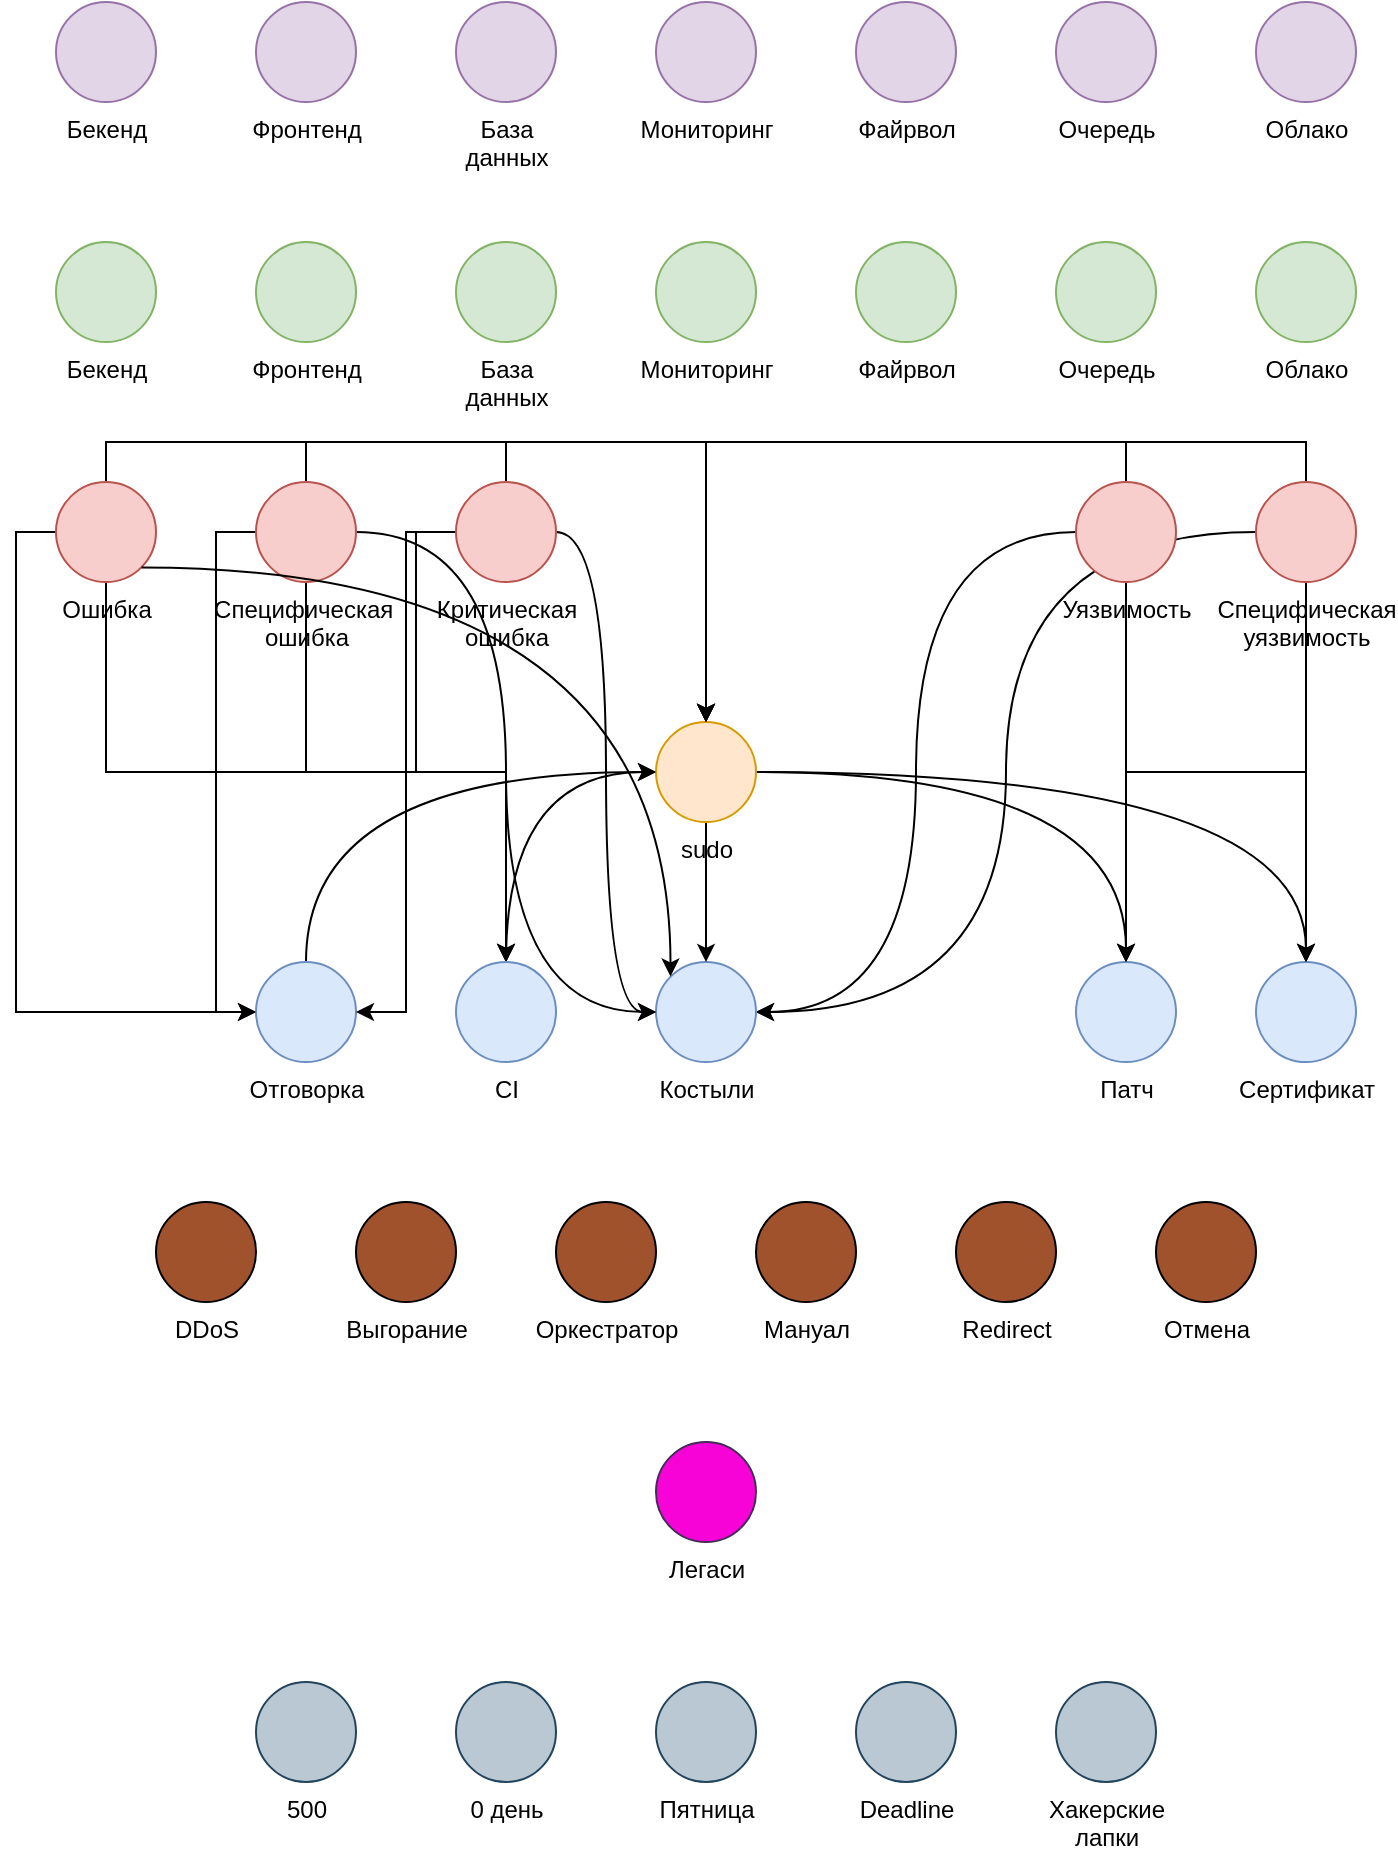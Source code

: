 <mxfile version="24.4.13" type="github">
  <diagram name="Page-1" id="2a216829-ef6e-dabb-86c1-c78162f3ba2b">
    <mxGraphModel dx="852" dy="584" grid="1" gridSize="10" guides="1" tooltips="1" connect="1" arrows="1" fold="1" page="1" pageScale="1" pageWidth="850" pageHeight="1100" background="none" math="0" shadow="0">
      <root>
        <mxCell id="0" />
        <mxCell id="1" parent="0" />
        <mxCell id="75ba1CMOg3PrHAO8wLKx-22" style="edgeStyle=orthogonalEdgeStyle;rounded=0;orthogonalLoop=1;jettySize=auto;html=1;exitX=0;exitY=0.5;exitDx=0;exitDy=0;entryX=0;entryY=0.5;entryDx=0;entryDy=0;" edge="1" parent="1" source="7a84cebc1def654-1" target="9monrO0C9HARq5Gm0Uuh-5">
          <mxGeometry relative="1" as="geometry" />
        </mxCell>
        <mxCell id="75ba1CMOg3PrHAO8wLKx-27" style="edgeStyle=orthogonalEdgeStyle;rounded=0;orthogonalLoop=1;jettySize=auto;html=1;exitX=0.5;exitY=1;exitDx=0;exitDy=0;entryX=0.5;entryY=0;entryDx=0;entryDy=0;" edge="1" parent="1" source="7a84cebc1def654-1" target="9monrO0C9HARq5Gm0Uuh-6">
          <mxGeometry relative="1" as="geometry" />
        </mxCell>
        <mxCell id="75ba1CMOg3PrHAO8wLKx-33" style="edgeStyle=orthogonalEdgeStyle;rounded=0;orthogonalLoop=1;jettySize=auto;html=1;exitX=0.5;exitY=0;exitDx=0;exitDy=0;entryX=0.5;entryY=0;entryDx=0;entryDy=0;" edge="1" parent="1" source="7a84cebc1def654-1" target="9monrO0C9HARq5Gm0Uuh-25">
          <mxGeometry relative="1" as="geometry" />
        </mxCell>
        <mxCell id="7a84cebc1def654-1" value="Ошибка" style="shape=mxgraph.bpmn.shape;html=1;verticalLabelPosition=bottom;labelBackgroundColor=none;verticalAlign=top;perimeter=ellipsePerimeter;outline=standard;symbol=general;fillColor=#f8cecc;strokeColor=#b85450;" parent="1" vertex="1">
          <mxGeometry x="100" y="400" width="50" height="50" as="geometry" />
        </mxCell>
        <mxCell id="75ba1CMOg3PrHAO8wLKx-6" style="edgeStyle=orthogonalEdgeStyle;rounded=0;orthogonalLoop=1;jettySize=auto;html=1;exitX=0;exitY=0.5;exitDx=0;exitDy=0;entryX=1;entryY=0.5;entryDx=0;entryDy=0;curved=1;labelBackgroundColor=none;" edge="1" parent="1" source="9monrO0C9HARq5Gm0Uuh-1" target="9monrO0C9HARq5Gm0Uuh-8">
          <mxGeometry relative="1" as="geometry" />
        </mxCell>
        <mxCell id="75ba1CMOg3PrHAO8wLKx-17" style="edgeStyle=orthogonalEdgeStyle;rounded=0;orthogonalLoop=1;jettySize=auto;html=1;exitX=0.5;exitY=1;exitDx=0;exitDy=0;entryX=0.5;entryY=0;entryDx=0;entryDy=0;" edge="1" parent="1" source="9monrO0C9HARq5Gm0Uuh-4" target="9monrO0C9HARq5Gm0Uuh-9">
          <mxGeometry relative="1" as="geometry" />
        </mxCell>
        <mxCell id="75ba1CMOg3PrHAO8wLKx-19" style="edgeStyle=orthogonalEdgeStyle;rounded=0;orthogonalLoop=1;jettySize=auto;html=1;exitX=0.5;exitY=1;exitDx=0;exitDy=0;entryX=0.5;entryY=0;entryDx=0;entryDy=0;" edge="1" parent="1" source="9monrO0C9HARq5Gm0Uuh-4" target="9monrO0C9HARq5Gm0Uuh-7">
          <mxGeometry relative="1" as="geometry" />
        </mxCell>
        <mxCell id="75ba1CMOg3PrHAO8wLKx-36" style="edgeStyle=orthogonalEdgeStyle;rounded=0;orthogonalLoop=1;jettySize=auto;html=1;exitX=0.5;exitY=0;exitDx=0;exitDy=0;entryX=0.5;entryY=0;entryDx=0;entryDy=0;" edge="1" parent="1" source="9monrO0C9HARq5Gm0Uuh-4" target="9monrO0C9HARq5Gm0Uuh-25">
          <mxGeometry relative="1" as="geometry" />
        </mxCell>
        <mxCell id="75ba1CMOg3PrHAO8wLKx-41" style="edgeStyle=orthogonalEdgeStyle;rounded=0;orthogonalLoop=1;jettySize=auto;html=1;exitX=0;exitY=0.5;exitDx=0;exitDy=0;entryX=1;entryY=0.5;entryDx=0;entryDy=0;curved=1;" edge="1" parent="1" source="9monrO0C9HARq5Gm0Uuh-4" target="9monrO0C9HARq5Gm0Uuh-8">
          <mxGeometry relative="1" as="geometry" />
        </mxCell>
        <mxCell id="9monrO0C9HARq5Gm0Uuh-4" value="Специфическая &lt;br&gt;уязвимость" style="shape=mxgraph.bpmn.shape;html=1;verticalLabelPosition=bottom;labelBackgroundColor=none;verticalAlign=top;perimeter=ellipsePerimeter;outline=standard;symbol=general;fillColor=#f8cecc;strokeColor=#b85450;" parent="1" vertex="1">
          <mxGeometry x="700" y="400" width="50" height="50" as="geometry" />
        </mxCell>
        <mxCell id="75ba1CMOg3PrHAO8wLKx-39" style="edgeStyle=orthogonalEdgeStyle;rounded=0;orthogonalLoop=1;jettySize=auto;html=1;exitX=0.5;exitY=0;exitDx=0;exitDy=0;entryX=0;entryY=0.5;entryDx=0;entryDy=0;curved=1;" edge="1" parent="1" source="9monrO0C9HARq5Gm0Uuh-5" target="9monrO0C9HARq5Gm0Uuh-25">
          <mxGeometry relative="1" as="geometry" />
        </mxCell>
        <mxCell id="9monrO0C9HARq5Gm0Uuh-5" value="Отговорка" style="shape=mxgraph.bpmn.shape;html=1;verticalLabelPosition=bottom;labelBackgroundColor=none;verticalAlign=top;perimeter=ellipsePerimeter;outline=standard;symbol=general;fillColor=#dae8fc;strokeColor=#6c8ebf;" parent="1" vertex="1">
          <mxGeometry x="200" y="640" width="50" height="50" as="geometry" />
        </mxCell>
        <mxCell id="9monrO0C9HARq5Gm0Uuh-7" value="Патч" style="shape=mxgraph.bpmn.shape;html=1;verticalLabelPosition=bottom;labelBackgroundColor=none;verticalAlign=top;perimeter=ellipsePerimeter;outline=standard;symbol=general;fillColor=#dae8fc;strokeColor=#6c8ebf;" parent="1" vertex="1">
          <mxGeometry x="610" y="640" width="50" height="50" as="geometry" />
        </mxCell>
        <mxCell id="9monrO0C9HARq5Gm0Uuh-8" value="Костыли" style="shape=mxgraph.bpmn.shape;html=1;verticalLabelPosition=bottom;labelBackgroundColor=none;verticalAlign=top;perimeter=ellipsePerimeter;outline=standard;symbol=general;fillColor=#dae8fc;strokeColor=#6c8ebf;" parent="1" vertex="1">
          <mxGeometry x="400" y="640" width="50" height="50" as="geometry" />
        </mxCell>
        <mxCell id="9monrO0C9HARq5Gm0Uuh-9" value="Сертификат" style="shape=mxgraph.bpmn.shape;html=1;verticalLabelPosition=bottom;labelBackgroundColor=none;verticalAlign=top;perimeter=ellipsePerimeter;outline=standard;symbol=general;fillColor=#dae8fc;strokeColor=#6c8ebf;" parent="1" vertex="1">
          <mxGeometry x="700" y="640" width="50" height="50" as="geometry" />
        </mxCell>
        <mxCell id="9monrO0C9HARq5Gm0Uuh-10" value="&lt;div&gt;Бекенд&lt;/div&gt;" style="shape=mxgraph.bpmn.shape;html=1;verticalLabelPosition=bottom;labelBackgroundColor=none;verticalAlign=top;perimeter=ellipsePerimeter;outline=standard;symbol=general;fillColor=#e1d5e7;strokeColor=#9673a6;" parent="1" vertex="1">
          <mxGeometry x="100" y="160" width="50" height="50" as="geometry" />
        </mxCell>
        <mxCell id="9monrO0C9HARq5Gm0Uuh-11" value="Мониторинг" style="shape=mxgraph.bpmn.shape;html=1;verticalLabelPosition=bottom;labelBackgroundColor=none;verticalAlign=top;perimeter=ellipsePerimeter;outline=standard;symbol=general;fillColor=#e1d5e7;strokeColor=#9673a6;" parent="1" vertex="1">
          <mxGeometry x="400" y="160" width="50" height="50" as="geometry" />
        </mxCell>
        <mxCell id="9monrO0C9HARq5Gm0Uuh-12" value="&lt;div&gt;Фронтенд&lt;/div&gt;" style="shape=mxgraph.bpmn.shape;html=1;verticalLabelPosition=bottom;labelBackgroundColor=none;verticalAlign=top;perimeter=ellipsePerimeter;outline=standard;symbol=general;fillColor=#e1d5e7;strokeColor=#9673a6;" parent="1" vertex="1">
          <mxGeometry x="200" y="160" width="50" height="50" as="geometry" />
        </mxCell>
        <mxCell id="9monrO0C9HARq5Gm0Uuh-13" value="База &lt;br&gt;данных" style="shape=mxgraph.bpmn.shape;html=1;verticalLabelPosition=bottom;labelBackgroundColor=none;verticalAlign=top;perimeter=ellipsePerimeter;outline=standard;symbol=general;fillColor=#e1d5e7;strokeColor=#9673a6;" parent="1" vertex="1">
          <mxGeometry x="300" y="160" width="50" height="50" as="geometry" />
        </mxCell>
        <mxCell id="9monrO0C9HARq5Gm0Uuh-14" value="Файрвол" style="shape=mxgraph.bpmn.shape;html=1;verticalLabelPosition=bottom;labelBackgroundColor=none;verticalAlign=top;perimeter=ellipsePerimeter;outline=standard;symbol=general;fillColor=#e1d5e7;strokeColor=#9673a6;" parent="1" vertex="1">
          <mxGeometry x="500" y="160" width="50" height="50" as="geometry" />
        </mxCell>
        <mxCell id="9monrO0C9HARq5Gm0Uuh-16" value="Очередь" style="shape=mxgraph.bpmn.shape;html=1;verticalLabelPosition=bottom;labelBackgroundColor=none;verticalAlign=top;perimeter=ellipsePerimeter;outline=standard;symbol=general;fillColor=#e1d5e7;strokeColor=#9673a6;" parent="1" vertex="1">
          <mxGeometry x="600" y="160" width="50" height="50" as="geometry" />
        </mxCell>
        <mxCell id="9monrO0C9HARq5Gm0Uuh-17" value="Облако" style="shape=mxgraph.bpmn.shape;html=1;verticalLabelPosition=bottom;labelBackgroundColor=none;verticalAlign=top;perimeter=ellipsePerimeter;outline=standard;symbol=general;fillColor=#e1d5e7;strokeColor=#9673a6;" parent="1" vertex="1">
          <mxGeometry x="700" y="160" width="50" height="50" as="geometry" />
        </mxCell>
        <mxCell id="9monrO0C9HARq5Gm0Uuh-18" value="&lt;div&gt;Бекенд&lt;/div&gt;" style="shape=mxgraph.bpmn.shape;html=1;verticalLabelPosition=bottom;labelBackgroundColor=none;verticalAlign=top;perimeter=ellipsePerimeter;outline=standard;symbol=general;fillColor=#d5e8d4;strokeColor=#82b366;" parent="1" vertex="1">
          <mxGeometry x="100" y="280" width="50" height="50" as="geometry" />
        </mxCell>
        <mxCell id="9monrO0C9HARq5Gm0Uuh-19" value="Мониторинг" style="shape=mxgraph.bpmn.shape;html=1;verticalLabelPosition=bottom;labelBackgroundColor=none;verticalAlign=top;perimeter=ellipsePerimeter;outline=standard;symbol=general;fillColor=#d5e8d4;strokeColor=#82b366;" parent="1" vertex="1">
          <mxGeometry x="400" y="280" width="50" height="50" as="geometry" />
        </mxCell>
        <mxCell id="9monrO0C9HARq5Gm0Uuh-20" value="&lt;div&gt;Фронтенд&lt;/div&gt;" style="shape=mxgraph.bpmn.shape;html=1;verticalLabelPosition=bottom;labelBackgroundColor=none;verticalAlign=top;perimeter=ellipsePerimeter;outline=standard;symbol=general;fillColor=#d5e8d4;strokeColor=#82b366;" parent="1" vertex="1">
          <mxGeometry x="200" y="280" width="50" height="50" as="geometry" />
        </mxCell>
        <mxCell id="9monrO0C9HARq5Gm0Uuh-21" value="База &lt;br&gt;данных" style="shape=mxgraph.bpmn.shape;html=1;verticalLabelPosition=bottom;labelBackgroundColor=none;verticalAlign=top;perimeter=ellipsePerimeter;outline=standard;symbol=general;fillColor=#d5e8d4;strokeColor=#82b366;" parent="1" vertex="1">
          <mxGeometry x="300" y="280" width="50" height="50" as="geometry" />
        </mxCell>
        <mxCell id="9monrO0C9HARq5Gm0Uuh-22" value="Файрвол" style="shape=mxgraph.bpmn.shape;html=1;verticalLabelPosition=bottom;labelBackgroundColor=none;verticalAlign=top;perimeter=ellipsePerimeter;outline=standard;symbol=general;fillColor=#d5e8d4;strokeColor=#82b366;" parent="1" vertex="1">
          <mxGeometry x="500" y="280" width="50" height="50" as="geometry" />
        </mxCell>
        <mxCell id="9monrO0C9HARq5Gm0Uuh-23" value="Очередь" style="shape=mxgraph.bpmn.shape;html=1;verticalLabelPosition=bottom;labelBackgroundColor=none;verticalAlign=top;perimeter=ellipsePerimeter;outline=standard;symbol=general;fillColor=#d5e8d4;strokeColor=#82b366;" parent="1" vertex="1">
          <mxGeometry x="600" y="280" width="50" height="50" as="geometry" />
        </mxCell>
        <mxCell id="9monrO0C9HARq5Gm0Uuh-24" value="Облако" style="shape=mxgraph.bpmn.shape;html=1;verticalLabelPosition=bottom;labelBackgroundColor=none;verticalAlign=top;perimeter=ellipsePerimeter;outline=standard;symbol=general;fillColor=#d5e8d4;strokeColor=#82b366;" parent="1" vertex="1">
          <mxGeometry x="700" y="280" width="50" height="50" as="geometry" />
        </mxCell>
        <mxCell id="9monrO0C9HARq5Gm0Uuh-42" style="edgeStyle=orthogonalEdgeStyle;rounded=0;orthogonalLoop=1;jettySize=auto;html=1;exitX=0.5;exitY=1;exitDx=0;exitDy=0;entryX=0.5;entryY=0;entryDx=0;entryDy=0;curved=1;labelBackgroundColor=none;" parent="1" source="9monrO0C9HARq5Gm0Uuh-25" target="9monrO0C9HARq5Gm0Uuh-8" edge="1">
          <mxGeometry relative="1" as="geometry" />
        </mxCell>
        <mxCell id="75ba1CMOg3PrHAO8wLKx-42" style="edgeStyle=orthogonalEdgeStyle;rounded=0;orthogonalLoop=1;jettySize=auto;html=1;exitX=1;exitY=0.5;exitDx=0;exitDy=0;entryX=0.5;entryY=0;entryDx=0;entryDy=0;curved=1;" edge="1" parent="1" source="9monrO0C9HARq5Gm0Uuh-25" target="9monrO0C9HARq5Gm0Uuh-7">
          <mxGeometry relative="1" as="geometry" />
        </mxCell>
        <mxCell id="75ba1CMOg3PrHAO8wLKx-43" style="edgeStyle=orthogonalEdgeStyle;rounded=0;orthogonalLoop=1;jettySize=auto;html=1;exitX=1;exitY=0.5;exitDx=0;exitDy=0;entryX=0.5;entryY=0;entryDx=0;entryDy=0;curved=1;" edge="1" parent="1" source="9monrO0C9HARq5Gm0Uuh-25" target="9monrO0C9HARq5Gm0Uuh-9">
          <mxGeometry relative="1" as="geometry" />
        </mxCell>
        <mxCell id="9monrO0C9HARq5Gm0Uuh-25" value="sudo" style="shape=mxgraph.bpmn.shape;html=1;verticalLabelPosition=bottom;labelBackgroundColor=none;verticalAlign=top;perimeter=ellipsePerimeter;outline=standard;symbol=general;fillColor=#ffe6cc;strokeColor=#d79b00;" parent="1" vertex="1">
          <mxGeometry x="400" y="520" width="50" height="50" as="geometry" />
        </mxCell>
        <mxCell id="9monrO0C9HARq5Gm0Uuh-26" value="DDoS" style="shape=mxgraph.bpmn.shape;html=1;verticalLabelPosition=bottom;labelBackgroundColor=none;verticalAlign=top;perimeter=ellipsePerimeter;outline=standard;symbol=general;fillColor=#a0522d;strokeColor=default;fontColor=#000000;" parent="1" vertex="1">
          <mxGeometry x="150" y="760" width="50" height="50" as="geometry" />
        </mxCell>
        <mxCell id="9monrO0C9HARq5Gm0Uuh-27" value="Мануал" style="shape=mxgraph.bpmn.shape;html=1;verticalLabelPosition=bottom;labelBackgroundColor=none;verticalAlign=top;perimeter=ellipsePerimeter;outline=standard;symbol=general;fillColor=#a0522d;strokeColor=default;fontColor=#000000;" parent="1" vertex="1">
          <mxGeometry x="450" y="760" width="50" height="50" as="geometry" />
        </mxCell>
        <mxCell id="9monrO0C9HARq5Gm0Uuh-28" value="Выгорание" style="shape=mxgraph.bpmn.shape;html=1;verticalLabelPosition=bottom;labelBackgroundColor=none;verticalAlign=top;perimeter=ellipsePerimeter;outline=standard;symbol=general;fillColor=#a0522d;strokeColor=default;fontColor=#000000;" parent="1" vertex="1">
          <mxGeometry x="250" y="760" width="50" height="50" as="geometry" />
        </mxCell>
        <mxCell id="9monrO0C9HARq5Gm0Uuh-29" value="Оркестратор" style="shape=mxgraph.bpmn.shape;html=1;verticalLabelPosition=bottom;labelBackgroundColor=none;verticalAlign=top;perimeter=ellipsePerimeter;outline=standard;symbol=general;fillColor=#a0522d;strokeColor=default;fontColor=#000000;" parent="1" vertex="1">
          <mxGeometry x="350" y="760" width="50" height="50" as="geometry" />
        </mxCell>
        <mxCell id="9monrO0C9HARq5Gm0Uuh-30" value="Redirect" style="shape=mxgraph.bpmn.shape;html=1;verticalLabelPosition=bottom;labelBackgroundColor=none;verticalAlign=top;perimeter=ellipsePerimeter;outline=standard;symbol=general;fillColor=#a0522d;strokeColor=default;fontColor=#000000;" parent="1" vertex="1">
          <mxGeometry x="550" y="760" width="50" height="50" as="geometry" />
        </mxCell>
        <mxCell id="9monrO0C9HARq5Gm0Uuh-33" value="Отмена" style="shape=mxgraph.bpmn.shape;html=1;verticalLabelPosition=bottom;labelBackgroundColor=none;verticalAlign=top;perimeter=ellipsePerimeter;outline=standard;symbol=general;fillColor=#a0522d;strokeColor=default;fontColor=#000000;" parent="1" vertex="1">
          <mxGeometry x="650" y="760" width="50" height="50" as="geometry" />
        </mxCell>
        <mxCell id="9monrO0C9HARq5Gm0Uuh-34" value="Легаси" style="shape=mxgraph.bpmn.shape;html=1;verticalLabelPosition=bottom;labelBackgroundColor=none;verticalAlign=top;perimeter=ellipsePerimeter;outline=standard;symbol=general;fillColor=#F702D7;strokeColor=#432D57;fontColor=#000000;" parent="1" vertex="1">
          <mxGeometry x="400" y="880" width="50" height="50" as="geometry" />
        </mxCell>
        <mxCell id="9monrO0C9HARq5Gm0Uuh-35" value="500" style="shape=mxgraph.bpmn.shape;html=1;verticalLabelPosition=bottom;labelBackgroundColor=none;verticalAlign=top;perimeter=ellipsePerimeter;outline=standard;symbol=general;fillColor=#bac8d3;strokeColor=#23445d;" parent="1" vertex="1">
          <mxGeometry x="200" y="1000" width="50" height="50" as="geometry" />
        </mxCell>
        <mxCell id="9monrO0C9HARq5Gm0Uuh-36" value="Deadline" style="shape=mxgraph.bpmn.shape;html=1;verticalLabelPosition=bottom;labelBackgroundColor=none;verticalAlign=top;perimeter=ellipsePerimeter;outline=standard;symbol=general;fillColor=#bac8d3;strokeColor=#23445d;" parent="1" vertex="1">
          <mxGeometry x="500" y="1000" width="50" height="50" as="geometry" />
        </mxCell>
        <mxCell id="9monrO0C9HARq5Gm0Uuh-37" value="0 день" style="shape=mxgraph.bpmn.shape;html=1;verticalLabelPosition=bottom;labelBackgroundColor=none;verticalAlign=top;perimeter=ellipsePerimeter;outline=standard;symbol=general;fillColor=#bac8d3;strokeColor=#23445d;" parent="1" vertex="1">
          <mxGeometry x="300" y="1000" width="50" height="50" as="geometry" />
        </mxCell>
        <mxCell id="9monrO0C9HARq5Gm0Uuh-38" value="Пятница" style="shape=mxgraph.bpmn.shape;html=1;verticalLabelPosition=bottom;labelBackgroundColor=none;verticalAlign=top;perimeter=ellipsePerimeter;outline=standard;symbol=general;fillColor=#bac8d3;strokeColor=#23445d;" parent="1" vertex="1">
          <mxGeometry x="400" y="1000" width="50" height="50" as="geometry" />
        </mxCell>
        <mxCell id="9monrO0C9HARq5Gm0Uuh-39" value="Хакерские &lt;br&gt;лапки" style="shape=mxgraph.bpmn.shape;html=1;verticalLabelPosition=bottom;labelBackgroundColor=none;verticalAlign=top;perimeter=ellipsePerimeter;outline=standard;symbol=general;fillColor=#bac8d3;strokeColor=#23445d;" parent="1" vertex="1">
          <mxGeometry x="600" y="1000" width="50" height="50" as="geometry" />
        </mxCell>
        <mxCell id="75ba1CMOg3PrHAO8wLKx-16" style="edgeStyle=orthogonalEdgeStyle;rounded=0;orthogonalLoop=1;jettySize=auto;html=1;exitX=0.5;exitY=1;exitDx=0;exitDy=0;" edge="1" parent="1" source="9monrO0C9HARq5Gm0Uuh-1" target="9monrO0C9HARq5Gm0Uuh-7">
          <mxGeometry relative="1" as="geometry" />
        </mxCell>
        <mxCell id="75ba1CMOg3PrHAO8wLKx-18" style="edgeStyle=orthogonalEdgeStyle;rounded=0;orthogonalLoop=1;jettySize=auto;html=1;exitX=0.5;exitY=1;exitDx=0;exitDy=0;" edge="1" parent="1" source="9monrO0C9HARq5Gm0Uuh-1" target="9monrO0C9HARq5Gm0Uuh-9">
          <mxGeometry relative="1" as="geometry" />
        </mxCell>
        <mxCell id="75ba1CMOg3PrHAO8wLKx-34" style="edgeStyle=orthogonalEdgeStyle;rounded=0;orthogonalLoop=1;jettySize=auto;html=1;exitX=0.5;exitY=0;exitDx=0;exitDy=0;entryX=0.5;entryY=0;entryDx=0;entryDy=0;" edge="1" parent="1" source="9monrO0C9HARq5Gm0Uuh-1" target="9monrO0C9HARq5Gm0Uuh-25">
          <mxGeometry relative="1" as="geometry" />
        </mxCell>
        <mxCell id="9monrO0C9HARq5Gm0Uuh-1" value="Уязвимость" style="shape=mxgraph.bpmn.shape;html=1;verticalLabelPosition=bottom;labelBackgroundColor=none;verticalAlign=top;perimeter=ellipsePerimeter;outline=standard;symbol=general;fillColor=#f8cecc;strokeColor=#b85450;" parent="1" vertex="1">
          <mxGeometry x="610" y="400" width="50" height="50" as="geometry" />
        </mxCell>
        <mxCell id="75ba1CMOg3PrHAO8wLKx-24" style="edgeStyle=orthogonalEdgeStyle;rounded=0;orthogonalLoop=1;jettySize=auto;html=1;exitX=0;exitY=0.5;exitDx=0;exitDy=0;entryX=0;entryY=0.5;entryDx=0;entryDy=0;" edge="1" parent="1" source="9monrO0C9HARq5Gm0Uuh-2" target="9monrO0C9HARq5Gm0Uuh-5">
          <mxGeometry relative="1" as="geometry" />
        </mxCell>
        <mxCell id="75ba1CMOg3PrHAO8wLKx-28" style="edgeStyle=orthogonalEdgeStyle;rounded=0;orthogonalLoop=1;jettySize=auto;html=1;exitX=0.5;exitY=1;exitDx=0;exitDy=0;entryX=0.5;entryY=0;entryDx=0;entryDy=0;" edge="1" parent="1" source="9monrO0C9HARq5Gm0Uuh-2" target="9monrO0C9HARq5Gm0Uuh-6">
          <mxGeometry relative="1" as="geometry" />
        </mxCell>
        <mxCell id="75ba1CMOg3PrHAO8wLKx-32" style="edgeStyle=orthogonalEdgeStyle;rounded=0;orthogonalLoop=1;jettySize=auto;html=1;exitX=0.5;exitY=0;exitDx=0;exitDy=0;entryX=0.5;entryY=0;entryDx=0;entryDy=0;" edge="1" parent="1" source="9monrO0C9HARq5Gm0Uuh-2" target="9monrO0C9HARq5Gm0Uuh-25">
          <mxGeometry relative="1" as="geometry" />
        </mxCell>
        <mxCell id="75ba1CMOg3PrHAO8wLKx-45" style="edgeStyle=orthogonalEdgeStyle;rounded=0;orthogonalLoop=1;jettySize=auto;html=1;exitX=1;exitY=0.5;exitDx=0;exitDy=0;entryX=0;entryY=0.5;entryDx=0;entryDy=0;curved=1;" edge="1" parent="1" source="9monrO0C9HARq5Gm0Uuh-2" target="9monrO0C9HARq5Gm0Uuh-8">
          <mxGeometry relative="1" as="geometry" />
        </mxCell>
        <mxCell id="9monrO0C9HARq5Gm0Uuh-2" value="&lt;div&gt;Специфическая&amp;nbsp;&lt;/div&gt;&lt;div&gt;ошибка&lt;/div&gt;" style="shape=mxgraph.bpmn.shape;html=1;verticalLabelPosition=bottom;labelBackgroundColor=none;verticalAlign=top;perimeter=ellipsePerimeter;outline=standard;symbol=general;fillColor=#f8cecc;strokeColor=#b85450;" parent="1" vertex="1">
          <mxGeometry x="200" y="400" width="50" height="50" as="geometry" />
        </mxCell>
        <mxCell id="75ba1CMOg3PrHAO8wLKx-25" style="edgeStyle=orthogonalEdgeStyle;rounded=0;orthogonalLoop=1;jettySize=auto;html=1;exitX=0;exitY=0.5;exitDx=0;exitDy=0;entryX=1;entryY=0.5;entryDx=0;entryDy=0;" edge="1" parent="1" source="9monrO0C9HARq5Gm0Uuh-3" target="9monrO0C9HARq5Gm0Uuh-5">
          <mxGeometry relative="1" as="geometry" />
        </mxCell>
        <mxCell id="75ba1CMOg3PrHAO8wLKx-29" style="edgeStyle=orthogonalEdgeStyle;rounded=0;orthogonalLoop=1;jettySize=auto;html=1;exitX=0;exitY=0.5;exitDx=0;exitDy=0;entryX=0.5;entryY=0;entryDx=0;entryDy=0;" edge="1" parent="1" source="9monrO0C9HARq5Gm0Uuh-3" target="9monrO0C9HARq5Gm0Uuh-6">
          <mxGeometry relative="1" as="geometry" />
        </mxCell>
        <mxCell id="75ba1CMOg3PrHAO8wLKx-30" style="edgeStyle=orthogonalEdgeStyle;rounded=0;orthogonalLoop=1;jettySize=auto;html=1;exitX=0.5;exitY=0;exitDx=0;exitDy=0;entryX=0.5;entryY=0;entryDx=0;entryDy=0;" edge="1" parent="1" source="9monrO0C9HARq5Gm0Uuh-3" target="9monrO0C9HARq5Gm0Uuh-25">
          <mxGeometry relative="1" as="geometry" />
        </mxCell>
        <mxCell id="75ba1CMOg3PrHAO8wLKx-44" style="edgeStyle=orthogonalEdgeStyle;rounded=0;orthogonalLoop=1;jettySize=auto;html=1;exitX=1;exitY=0.5;exitDx=0;exitDy=0;entryX=0;entryY=0.5;entryDx=0;entryDy=0;curved=1;" edge="1" parent="1" source="9monrO0C9HARq5Gm0Uuh-3" target="9monrO0C9HARq5Gm0Uuh-8">
          <mxGeometry relative="1" as="geometry" />
        </mxCell>
        <mxCell id="9monrO0C9HARq5Gm0Uuh-3" value="Критическая &lt;br&gt;ошибка" style="shape=mxgraph.bpmn.shape;html=1;verticalLabelPosition=bottom;labelBackgroundColor=none;verticalAlign=top;perimeter=ellipsePerimeter;outline=standard;symbol=general;fillColor=#f8cecc;strokeColor=#b85450;" parent="1" vertex="1">
          <mxGeometry x="300" y="400" width="50" height="50" as="geometry" />
        </mxCell>
        <mxCell id="75ba1CMOg3PrHAO8wLKx-40" style="edgeStyle=orthogonalEdgeStyle;rounded=0;orthogonalLoop=1;jettySize=auto;html=1;exitX=0.5;exitY=0;exitDx=0;exitDy=0;entryX=0;entryY=0.5;entryDx=0;entryDy=0;curved=1;" edge="1" parent="1" source="9monrO0C9HARq5Gm0Uuh-6" target="9monrO0C9HARq5Gm0Uuh-25">
          <mxGeometry relative="1" as="geometry" />
        </mxCell>
        <mxCell id="9monrO0C9HARq5Gm0Uuh-6" value="CI" style="shape=mxgraph.bpmn.shape;html=1;verticalLabelPosition=bottom;labelBackgroundColor=none;verticalAlign=top;perimeter=ellipsePerimeter;outline=standard;symbol=general;fillColor=#dae8fc;strokeColor=#6c8ebf;" parent="1" vertex="1">
          <mxGeometry x="300" y="640" width="50" height="50" as="geometry" />
        </mxCell>
        <mxCell id="75ba1CMOg3PrHAO8wLKx-46" style="edgeStyle=orthogonalEdgeStyle;rounded=0;orthogonalLoop=1;jettySize=auto;html=1;exitX=0.855;exitY=0.855;exitDx=0;exitDy=0;exitPerimeter=0;entryX=0.145;entryY=0.145;entryDx=0;entryDy=0;entryPerimeter=0;curved=1;" edge="1" parent="1" source="7a84cebc1def654-1" target="9monrO0C9HARq5Gm0Uuh-8">
          <mxGeometry relative="1" as="geometry" />
        </mxCell>
      </root>
    </mxGraphModel>
  </diagram>
</mxfile>
